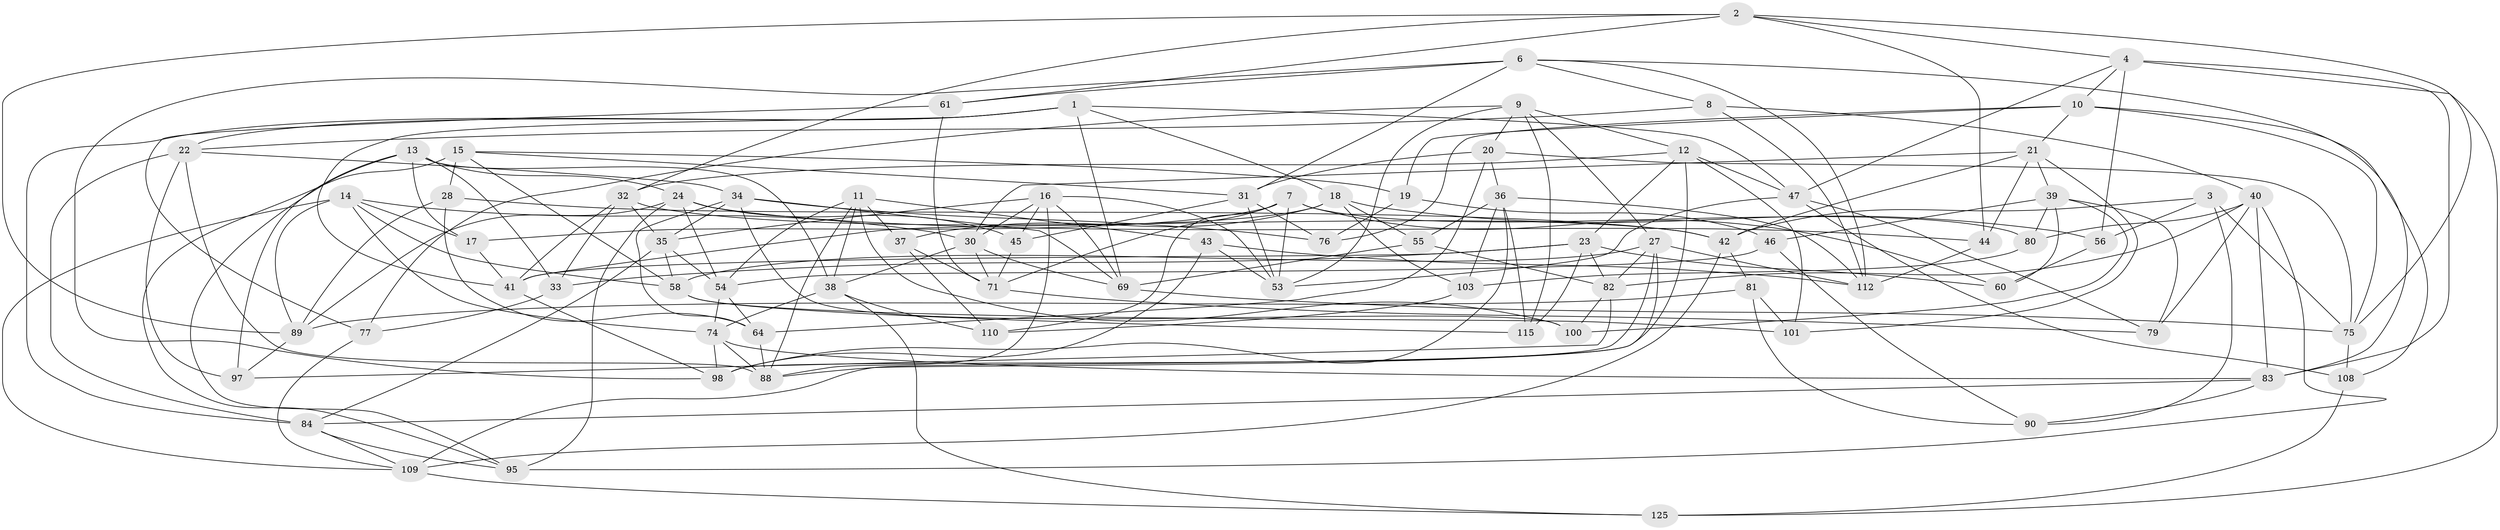 // original degree distribution, {4: 1.0}
// Generated by graph-tools (version 1.1) at 2025/42/03/06/25 10:42:22]
// undirected, 78 vertices, 203 edges
graph export_dot {
graph [start="1"]
  node [color=gray90,style=filled];
  1 [super="+25"];
  2 [super="+67"];
  3;
  4 [super="+5"];
  6 [super="+99"];
  7 [super="+85"];
  8;
  9 [super="+51"];
  10 [super="+59"];
  11 [super="+66"];
  12 [super="+29"];
  13 [super="+94"];
  14 [super="+113"];
  15 [super="+121"];
  16 [super="+126"];
  17;
  18 [super="+119"];
  19;
  20 [super="+26"];
  21 [super="+102"];
  22 [super="+70"];
  23 [super="+50"];
  24 [super="+48"];
  27 [super="+52"];
  28;
  30 [super="+86"];
  31 [super="+62"];
  32 [super="+106"];
  33;
  34 [super="+107"];
  35 [super="+120"];
  36 [super="+116"];
  37;
  38 [super="+57"];
  39 [super="+65"];
  40 [super="+49"];
  41 [super="+105"];
  42 [super="+63"];
  43;
  44;
  45;
  46;
  47 [super="+127"];
  53 [super="+78"];
  54 [super="+92"];
  55;
  56;
  58 [super="+68"];
  60;
  61;
  64 [super="+73"];
  69 [super="+96"];
  71 [super="+72"];
  74 [super="+114"];
  75 [super="+91"];
  76;
  77;
  79;
  80;
  81;
  82 [super="+104"];
  83 [super="+87"];
  84 [super="+93"];
  88 [super="+118"];
  89 [super="+111"];
  90;
  95 [super="+123"];
  97;
  98 [super="+117"];
  100;
  101;
  103;
  108;
  109 [super="+124"];
  110;
  112 [super="+122"];
  115;
  125;
  1 -- 47;
  1 -- 69;
  1 -- 84;
  1 -- 22;
  1 -- 41;
  1 -- 18;
  2 -- 75;
  2 -- 61;
  2 -- 89;
  2 -- 44;
  2 -- 4;
  2 -- 32;
  3 -- 56;
  3 -- 90;
  3 -- 42;
  3 -- 75;
  4 -- 83;
  4 -- 125;
  4 -- 56;
  4 -- 47;
  4 -- 10;
  6 -- 31;
  6 -- 8;
  6 -- 98;
  6 -- 61;
  6 -- 83;
  6 -- 112;
  7 -- 60;
  7 -- 17;
  7 -- 71;
  7 -- 80;
  7 -- 110;
  7 -- 53;
  8 -- 40;
  8 -- 22;
  8 -- 112;
  9 -- 115;
  9 -- 53;
  9 -- 77;
  9 -- 20;
  9 -- 12;
  9 -- 27;
  10 -- 75;
  10 -- 21;
  10 -- 108;
  10 -- 19;
  10 -- 76;
  11 -- 100;
  11 -- 43;
  11 -- 38;
  11 -- 88;
  11 -- 37;
  11 -- 54;
  12 -- 47;
  12 -- 32;
  12 -- 101;
  12 -- 23;
  12 -- 88;
  13 -- 33;
  13 -- 95;
  13 -- 17;
  13 -- 97;
  13 -- 24;
  13 -- 38;
  14 -- 74;
  14 -- 17;
  14 -- 58;
  14 -- 109;
  14 -- 89;
  14 -- 30;
  15 -- 28;
  15 -- 95 [weight=2];
  15 -- 31;
  15 -- 58;
  15 -- 19;
  16 -- 69;
  16 -- 35;
  16 -- 45;
  16 -- 53;
  16 -- 88;
  16 -- 30;
  17 -- 41;
  18 -- 103;
  18 -- 37;
  18 -- 55;
  18 -- 56;
  18 -- 41;
  19 -- 76;
  19 -- 46;
  20 -- 75;
  20 -- 31;
  20 -- 64 [weight=2];
  20 -- 36;
  21 -- 44;
  21 -- 42;
  21 -- 101;
  21 -- 30;
  21 -- 39;
  22 -- 97;
  22 -- 84;
  22 -- 34;
  22 -- 88;
  23 -- 82;
  23 -- 115;
  23 -- 41;
  23 -- 60;
  23 -- 33;
  24 -- 44;
  24 -- 45;
  24 -- 89;
  24 -- 54;
  24 -- 95;
  27 -- 98;
  27 -- 82;
  27 -- 112;
  27 -- 109;
  27 -- 58;
  28 -- 42;
  28 -- 89;
  28 -- 64;
  30 -- 38;
  30 -- 69;
  30 -- 71;
  31 -- 53;
  31 -- 76;
  31 -- 45;
  32 -- 35;
  32 -- 41;
  32 -- 33;
  32 -- 42;
  33 -- 77;
  34 -- 35;
  34 -- 76;
  34 -- 100;
  34 -- 64;
  34 -- 69;
  35 -- 84;
  35 -- 58;
  35 -- 54;
  36 -- 115;
  36 -- 112;
  36 -- 98;
  36 -- 103;
  36 -- 55;
  37 -- 110;
  37 -- 71;
  38 -- 74;
  38 -- 125;
  38 -- 110;
  39 -- 46;
  39 -- 80;
  39 -- 100;
  39 -- 60;
  39 -- 79;
  40 -- 95;
  40 -- 79;
  40 -- 80;
  40 -- 82;
  40 -- 83;
  41 -- 98;
  42 -- 109;
  42 -- 81;
  43 -- 53;
  43 -- 98;
  43 -- 112;
  44 -- 112;
  45 -- 71;
  46 -- 90;
  46 -- 54;
  47 -- 108;
  47 -- 79;
  47 -- 53;
  54 -- 74;
  54 -- 64;
  55 -- 69;
  55 -- 82;
  56 -- 60;
  58 -- 115;
  58 -- 101;
  61 -- 77;
  61 -- 71;
  64 -- 88;
  69 -- 75;
  71 -- 79;
  74 -- 88;
  74 -- 83;
  74 -- 98;
  75 -- 108;
  77 -- 109;
  80 -- 103;
  81 -- 101;
  81 -- 90;
  81 -- 89;
  82 -- 100;
  82 -- 97;
  83 -- 90;
  83 -- 84;
  84 -- 95;
  84 -- 109;
  89 -- 97;
  103 -- 110;
  108 -- 125;
  109 -- 125;
}
